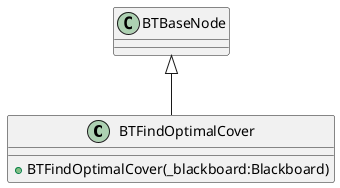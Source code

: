 @startuml
class BTFindOptimalCover {
    + BTFindOptimalCover(_blackboard:Blackboard)
}
BTBaseNode <|-- BTFindOptimalCover
@enduml
